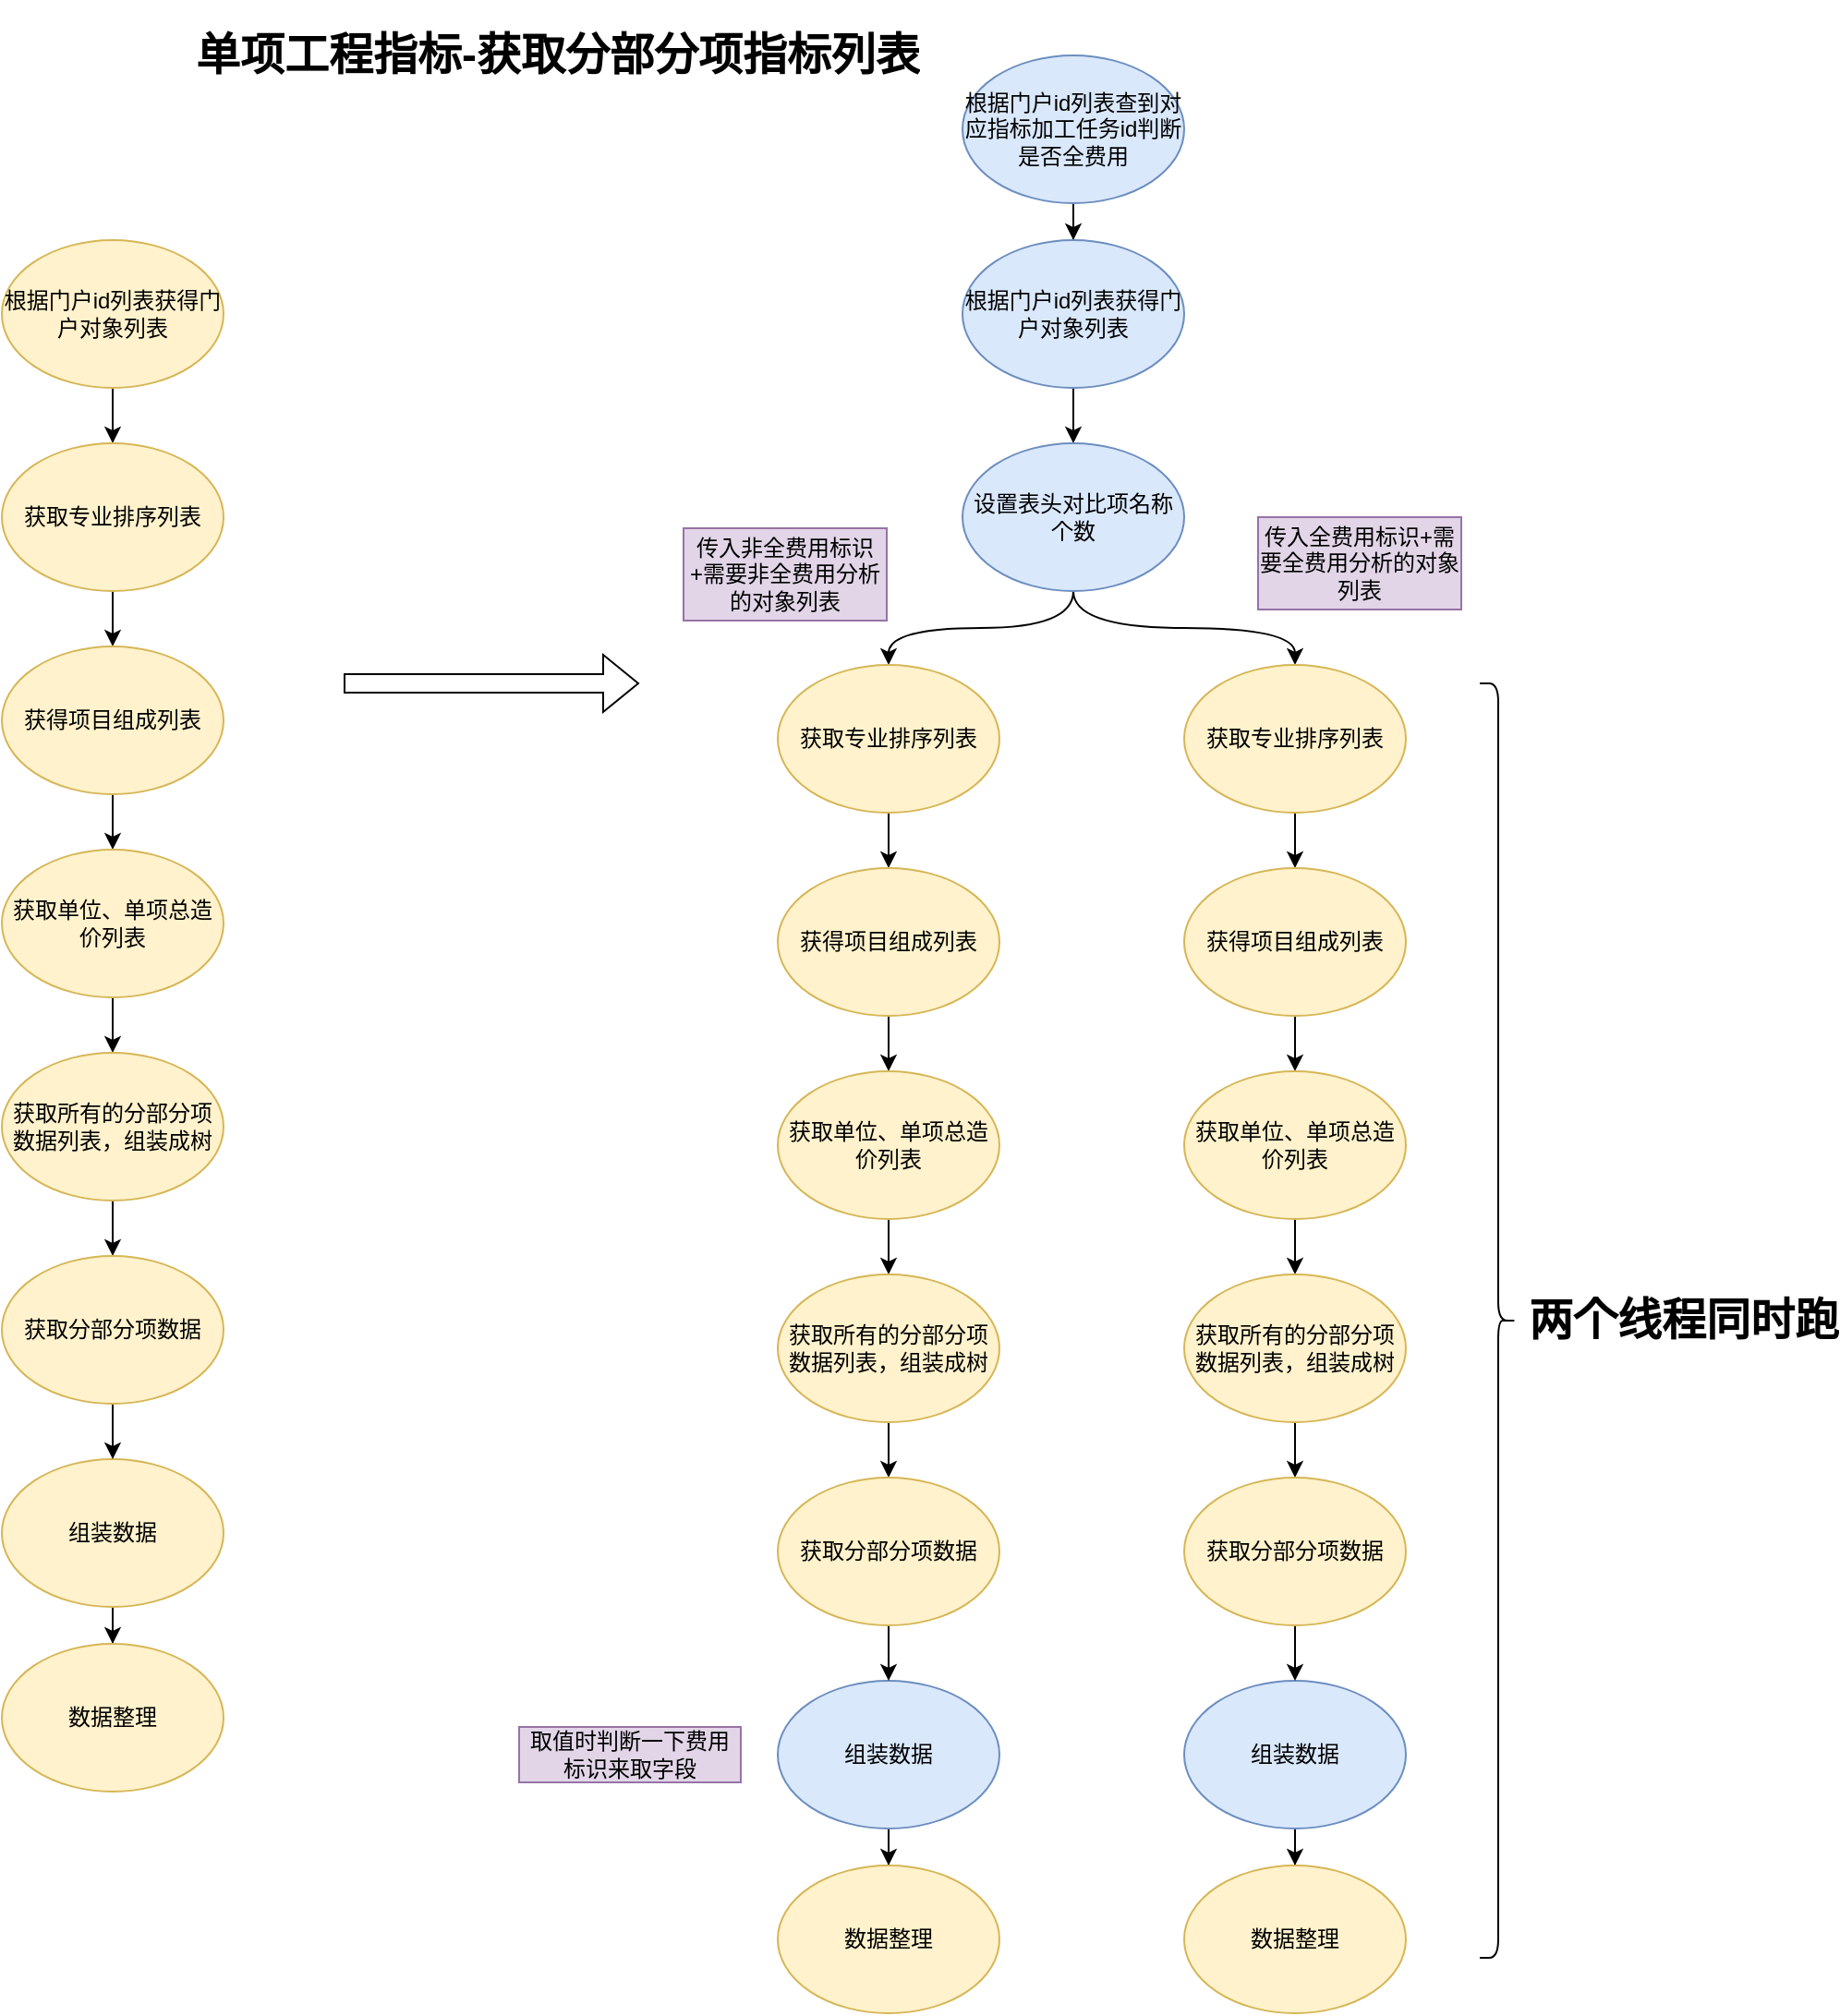 <mxfile version="21.7.2" type="github">
  <diagram name="第 1 页" id="16k-655BHXCyNk4jlRoW">
    <mxGraphModel dx="1341" dy="899" grid="1" gridSize="10" guides="1" tooltips="1" connect="1" arrows="1" fold="1" page="1" pageScale="1" pageWidth="1169" pageHeight="827" math="0" shadow="0">
      <root>
        <mxCell id="0" />
        <mxCell id="1" parent="0" />
        <mxCell id="pYzcb3ZcTiJwCkD9ZzHo-3" style="edgeStyle=orthogonalEdgeStyle;rounded=0;orthogonalLoop=1;jettySize=auto;html=1;entryX=0.5;entryY=0;entryDx=0;entryDy=0;" edge="1" parent="1" source="nwjvndp7hKTSoQDyt6dj-1" target="nwjvndp7hKTSoQDyt6dj-5">
          <mxGeometry relative="1" as="geometry" />
        </mxCell>
        <mxCell id="nwjvndp7hKTSoQDyt6dj-1" value="根据门户id列表获得门户对象列表" style="ellipse;whiteSpace=wrap;html=1;rounded=1;fillColor=#fff2cc;strokeColor=#d6b656;" parent="1" vertex="1">
          <mxGeometry x="240" y="130" width="120" height="80" as="geometry" />
        </mxCell>
        <mxCell id="SwWsapXYVksgjuBfi8HX-3" style="edgeStyle=orthogonalEdgeStyle;rounded=1;orthogonalLoop=1;jettySize=auto;html=1;entryX=0.5;entryY=0;entryDx=0;entryDy=0;" parent="1" source="nwjvndp7hKTSoQDyt6dj-5" target="SwWsapXYVksgjuBfi8HX-6" edge="1">
          <mxGeometry relative="1" as="geometry">
            <mxPoint x="300" y="380" as="targetPoint" />
          </mxGeometry>
        </mxCell>
        <mxCell id="nwjvndp7hKTSoQDyt6dj-5" value="获取专业排序列表" style="ellipse;whiteSpace=wrap;html=1;rounded=1;fillColor=#fff2cc;strokeColor=#d6b656;" parent="1" vertex="1">
          <mxGeometry x="240" y="240" width="120" height="80" as="geometry" />
        </mxCell>
        <mxCell id="SwWsapXYVksgjuBfi8HX-10" style="edgeStyle=orthogonalEdgeStyle;rounded=0;orthogonalLoop=1;jettySize=auto;html=1;" parent="1" source="SwWsapXYVksgjuBfi8HX-6" target="SwWsapXYVksgjuBfi8HX-8" edge="1">
          <mxGeometry relative="1" as="geometry" />
        </mxCell>
        <mxCell id="SwWsapXYVksgjuBfi8HX-6" value="获得项目组成列表" style="ellipse;whiteSpace=wrap;html=1;rounded=1;fillColor=#fff2cc;strokeColor=#d6b656;" parent="1" vertex="1">
          <mxGeometry x="240" y="350" width="120" height="80" as="geometry" />
        </mxCell>
        <mxCell id="SwWsapXYVksgjuBfi8HX-11" style="edgeStyle=orthogonalEdgeStyle;rounded=0;orthogonalLoop=1;jettySize=auto;html=1;entryX=0.5;entryY=0;entryDx=0;entryDy=0;" parent="1" source="SwWsapXYVksgjuBfi8HX-8" target="SwWsapXYVksgjuBfi8HX-12" edge="1">
          <mxGeometry relative="1" as="geometry">
            <mxPoint x="300" y="570" as="targetPoint" />
          </mxGeometry>
        </mxCell>
        <mxCell id="SwWsapXYVksgjuBfi8HX-8" value="获取单位、单项总造价列表" style="ellipse;whiteSpace=wrap;html=1;rounded=1;fillColor=#fff2cc;strokeColor=#d6b656;" parent="1" vertex="1">
          <mxGeometry x="240" y="460" width="120" height="80" as="geometry" />
        </mxCell>
        <mxCell id="pYzcb3ZcTiJwCkD9ZzHo-5" style="edgeStyle=orthogonalEdgeStyle;rounded=0;orthogonalLoop=1;jettySize=auto;html=1;entryX=0.5;entryY=0;entryDx=0;entryDy=0;" edge="1" parent="1" source="SwWsapXYVksgjuBfi8HX-12" target="pYzcb3ZcTiJwCkD9ZzHo-4">
          <mxGeometry relative="1" as="geometry" />
        </mxCell>
        <mxCell id="SwWsapXYVksgjuBfi8HX-12" value="获取所有的分部分项数据列表，组装成树" style="ellipse;whiteSpace=wrap;html=1;rounded=1;fillColor=#fff2cc;strokeColor=#d6b656;" parent="1" vertex="1">
          <mxGeometry x="240" y="570" width="120" height="80" as="geometry" />
        </mxCell>
        <mxCell id="SwWsapXYVksgjuBfi8HX-15" style="edgeStyle=orthogonalEdgeStyle;rounded=0;orthogonalLoop=1;jettySize=auto;html=1;entryX=0.5;entryY=0;entryDx=0;entryDy=0;" parent="1" source="SwWsapXYVksgjuBfi8HX-14" target="SwWsapXYVksgjuBfi8HX-16" edge="1">
          <mxGeometry relative="1" as="geometry">
            <mxPoint x="300" y="890" as="targetPoint" />
          </mxGeometry>
        </mxCell>
        <mxCell id="SwWsapXYVksgjuBfi8HX-14" value="组装数据" style="ellipse;whiteSpace=wrap;html=1;rounded=1;fillColor=#fff2cc;strokeColor=#d6b656;" parent="1" vertex="1">
          <mxGeometry x="240" y="790" width="120" height="80" as="geometry" />
        </mxCell>
        <mxCell id="SwWsapXYVksgjuBfi8HX-16" value="数据整理" style="ellipse;whiteSpace=wrap;html=1;rounded=1;fillColor=#fff2cc;strokeColor=#d6b656;" parent="1" vertex="1">
          <mxGeometry x="240" y="890" width="120" height="80" as="geometry" />
        </mxCell>
        <mxCell id="SwWsapXYVksgjuBfi8HX-17" value="" style="shape=flexArrow;endArrow=classic;html=1;rounded=0;" parent="1" edge="1">
          <mxGeometry width="50" height="50" relative="1" as="geometry">
            <mxPoint x="425" y="370" as="sourcePoint" />
            <mxPoint x="585" y="370" as="targetPoint" />
          </mxGeometry>
        </mxCell>
        <mxCell id="SwWsapXYVksgjuBfi8HX-26" style="edgeStyle=orthogonalEdgeStyle;rounded=0;orthogonalLoop=1;jettySize=auto;html=1;entryX=0.5;entryY=0;entryDx=0;entryDy=0;" parent="1" source="SwWsapXYVksgjuBfi8HX-19" target="SwWsapXYVksgjuBfi8HX-23" edge="1">
          <mxGeometry relative="1" as="geometry" />
        </mxCell>
        <mxCell id="SwWsapXYVksgjuBfi8HX-19" value="根据门户id列表查到对应指标加工任务id判断是否全费用" style="ellipse;whiteSpace=wrap;html=1;rounded=1;fillColor=#dae8fc;strokeColor=#6c8ebf;" parent="1" vertex="1">
          <mxGeometry x="760" y="30" width="120" height="80" as="geometry" />
        </mxCell>
        <mxCell id="SwWsapXYVksgjuBfi8HX-22" style="edgeStyle=orthogonalEdgeStyle;rounded=1;orthogonalLoop=1;jettySize=auto;html=1;entryX=0.5;entryY=0;entryDx=0;entryDy=0;" parent="1" source="SwWsapXYVksgjuBfi8HX-23" target="SwWsapXYVksgjuBfi8HX-25" edge="1">
          <mxGeometry relative="1" as="geometry">
            <mxPoint x="820" y="270" as="targetPoint" />
          </mxGeometry>
        </mxCell>
        <mxCell id="SwWsapXYVksgjuBfi8HX-23" value="根据门户id列表获得门户对象列表" style="ellipse;whiteSpace=wrap;html=1;rounded=1;fillColor=#dae8fc;strokeColor=#6c8ebf;" parent="1" vertex="1">
          <mxGeometry x="760" y="130" width="120" height="80" as="geometry" />
        </mxCell>
        <mxCell id="SwWsapXYVksgjuBfi8HX-50" style="edgeStyle=orthogonalEdgeStyle;orthogonalLoop=1;jettySize=auto;html=1;entryX=0.5;entryY=0;entryDx=0;entryDy=0;curved=1;" parent="1" source="SwWsapXYVksgjuBfi8HX-25" target="pYzcb3ZcTiJwCkD9ZzHo-21" edge="1">
          <mxGeometry relative="1" as="geometry">
            <mxPoint x="710" y="360.0" as="targetPoint" />
          </mxGeometry>
        </mxCell>
        <mxCell id="SwWsapXYVksgjuBfi8HX-51" style="edgeStyle=orthogonalEdgeStyle;orthogonalLoop=1;jettySize=auto;html=1;entryX=0.5;entryY=0;entryDx=0;entryDy=0;curved=1;" parent="1" source="SwWsapXYVksgjuBfi8HX-25" target="pYzcb3ZcTiJwCkD9ZzHo-34" edge="1">
          <mxGeometry relative="1" as="geometry">
            <mxPoint x="940" y="360.0" as="targetPoint" />
          </mxGeometry>
        </mxCell>
        <mxCell id="SwWsapXYVksgjuBfi8HX-25" value="设置表头对比项名称个数" style="ellipse;whiteSpace=wrap;html=1;rounded=1;fillColor=#dae8fc;strokeColor=#6c8ebf;" parent="1" vertex="1">
          <mxGeometry x="760" y="240" width="120" height="80" as="geometry" />
        </mxCell>
        <mxCell id="SwWsapXYVksgjuBfi8HX-52" value="" style="shape=curlyBracket;whiteSpace=wrap;html=1;rounded=1;flipH=1;labelPosition=right;verticalLabelPosition=middle;align=left;verticalAlign=middle;" parent="1" vertex="1">
          <mxGeometry x="1040" y="370" width="20" height="690" as="geometry" />
        </mxCell>
        <mxCell id="SwWsapXYVksgjuBfi8HX-53" value="两个线程同时跑" style="text;strokeColor=none;fillColor=none;html=1;fontSize=24;fontStyle=1;verticalAlign=middle;align=center;" parent="1" vertex="1">
          <mxGeometry x="1100" y="695" width="100" height="40" as="geometry" />
        </mxCell>
        <mxCell id="SwWsapXYVksgjuBfi8HX-55" value="传入非全费用标识+需要非全费用分析的对象列表" style="rounded=0;whiteSpace=wrap;html=1;fillColor=#e1d5e7;strokeColor=#9673a6;" parent="1" vertex="1">
          <mxGeometry x="609" y="286" width="110" height="50" as="geometry" />
        </mxCell>
        <mxCell id="SwWsapXYVksgjuBfi8HX-56" value="传入全费用标识+需要全费用分析的对象列表" style="rounded=0;whiteSpace=wrap;html=1;fillColor=#e1d5e7;strokeColor=#9673a6;" parent="1" vertex="1">
          <mxGeometry x="920" y="280" width="110" height="50" as="geometry" />
        </mxCell>
        <mxCell id="SwWsapXYVksgjuBfi8HX-58" value="取值时判断一下费用标识来取字段" style="rounded=0;whiteSpace=wrap;html=1;fillColor=#e1d5e7;strokeColor=#9673a6;" parent="1" vertex="1">
          <mxGeometry x="520" y="935" width="120" height="30" as="geometry" />
        </mxCell>
        <mxCell id="pYzcb3ZcTiJwCkD9ZzHo-2" value="&lt;h1&gt;单项工程指标-获取分部分项指标列表&lt;/h1&gt;" style="text;html=1;strokeColor=none;fillColor=none;spacing=5;spacingTop=-20;whiteSpace=wrap;overflow=hidden;rounded=0;" vertex="1" parent="1">
          <mxGeometry x="340" y="10" width="420" height="110" as="geometry" />
        </mxCell>
        <mxCell id="pYzcb3ZcTiJwCkD9ZzHo-6" style="edgeStyle=orthogonalEdgeStyle;rounded=0;orthogonalLoop=1;jettySize=auto;html=1;entryX=0.5;entryY=0;entryDx=0;entryDy=0;" edge="1" parent="1" source="pYzcb3ZcTiJwCkD9ZzHo-4" target="SwWsapXYVksgjuBfi8HX-14">
          <mxGeometry relative="1" as="geometry" />
        </mxCell>
        <mxCell id="pYzcb3ZcTiJwCkD9ZzHo-4" value="获取分部分项数据" style="ellipse;whiteSpace=wrap;html=1;rounded=1;fillColor=#fff2cc;strokeColor=#d6b656;" vertex="1" parent="1">
          <mxGeometry x="240" y="680" width="120" height="80" as="geometry" />
        </mxCell>
        <mxCell id="pYzcb3ZcTiJwCkD9ZzHo-20" style="edgeStyle=orthogonalEdgeStyle;rounded=1;orthogonalLoop=1;jettySize=auto;html=1;entryX=0.5;entryY=0;entryDx=0;entryDy=0;" edge="1" parent="1" source="pYzcb3ZcTiJwCkD9ZzHo-21" target="pYzcb3ZcTiJwCkD9ZzHo-23">
          <mxGeometry relative="1" as="geometry">
            <mxPoint x="720" y="500" as="targetPoint" />
          </mxGeometry>
        </mxCell>
        <mxCell id="pYzcb3ZcTiJwCkD9ZzHo-21" value="获取专业排序列表" style="ellipse;whiteSpace=wrap;html=1;rounded=1;fillColor=#fff2cc;strokeColor=#d6b656;" vertex="1" parent="1">
          <mxGeometry x="660" y="360" width="120" height="80" as="geometry" />
        </mxCell>
        <mxCell id="pYzcb3ZcTiJwCkD9ZzHo-22" style="edgeStyle=orthogonalEdgeStyle;rounded=0;orthogonalLoop=1;jettySize=auto;html=1;" edge="1" parent="1" source="pYzcb3ZcTiJwCkD9ZzHo-23" target="pYzcb3ZcTiJwCkD9ZzHo-25">
          <mxGeometry relative="1" as="geometry" />
        </mxCell>
        <mxCell id="pYzcb3ZcTiJwCkD9ZzHo-23" value="获得项目组成列表" style="ellipse;whiteSpace=wrap;html=1;rounded=1;fillColor=#fff2cc;strokeColor=#d6b656;" vertex="1" parent="1">
          <mxGeometry x="660" y="470" width="120" height="80" as="geometry" />
        </mxCell>
        <mxCell id="pYzcb3ZcTiJwCkD9ZzHo-24" style="edgeStyle=orthogonalEdgeStyle;rounded=0;orthogonalLoop=1;jettySize=auto;html=1;entryX=0.5;entryY=0;entryDx=0;entryDy=0;" edge="1" parent="1" source="pYzcb3ZcTiJwCkD9ZzHo-25" target="pYzcb3ZcTiJwCkD9ZzHo-27">
          <mxGeometry relative="1" as="geometry">
            <mxPoint x="720" y="690" as="targetPoint" />
          </mxGeometry>
        </mxCell>
        <mxCell id="pYzcb3ZcTiJwCkD9ZzHo-25" value="获取单位、单项总造价列表" style="ellipse;whiteSpace=wrap;html=1;rounded=1;fillColor=#fff2cc;strokeColor=#d6b656;" vertex="1" parent="1">
          <mxGeometry x="660" y="580" width="120" height="80" as="geometry" />
        </mxCell>
        <mxCell id="pYzcb3ZcTiJwCkD9ZzHo-26" style="edgeStyle=orthogonalEdgeStyle;rounded=0;orthogonalLoop=1;jettySize=auto;html=1;entryX=0.5;entryY=0;entryDx=0;entryDy=0;" edge="1" parent="1" source="pYzcb3ZcTiJwCkD9ZzHo-27" target="pYzcb3ZcTiJwCkD9ZzHo-32">
          <mxGeometry relative="1" as="geometry" />
        </mxCell>
        <mxCell id="pYzcb3ZcTiJwCkD9ZzHo-27" value="获取所有的分部分项数据列表，组装成树" style="ellipse;whiteSpace=wrap;html=1;rounded=1;fillColor=#fff2cc;strokeColor=#d6b656;" vertex="1" parent="1">
          <mxGeometry x="660" y="690" width="120" height="80" as="geometry" />
        </mxCell>
        <mxCell id="pYzcb3ZcTiJwCkD9ZzHo-28" style="edgeStyle=orthogonalEdgeStyle;rounded=0;orthogonalLoop=1;jettySize=auto;html=1;entryX=0.5;entryY=0;entryDx=0;entryDy=0;" edge="1" parent="1" source="pYzcb3ZcTiJwCkD9ZzHo-29" target="pYzcb3ZcTiJwCkD9ZzHo-30">
          <mxGeometry relative="1" as="geometry">
            <mxPoint x="720" y="1010" as="targetPoint" />
          </mxGeometry>
        </mxCell>
        <mxCell id="pYzcb3ZcTiJwCkD9ZzHo-29" value="组装数据" style="ellipse;whiteSpace=wrap;html=1;rounded=1;fillColor=#dae8fc;strokeColor=#6c8ebf;" vertex="1" parent="1">
          <mxGeometry x="660" y="910" width="120" height="80" as="geometry" />
        </mxCell>
        <mxCell id="pYzcb3ZcTiJwCkD9ZzHo-30" value="数据整理" style="ellipse;whiteSpace=wrap;html=1;rounded=1;fillColor=#fff2cc;strokeColor=#d6b656;" vertex="1" parent="1">
          <mxGeometry x="660" y="1010" width="120" height="80" as="geometry" />
        </mxCell>
        <mxCell id="pYzcb3ZcTiJwCkD9ZzHo-31" style="edgeStyle=orthogonalEdgeStyle;rounded=0;orthogonalLoop=1;jettySize=auto;html=1;entryX=0.5;entryY=0;entryDx=0;entryDy=0;" edge="1" parent="1" source="pYzcb3ZcTiJwCkD9ZzHo-32" target="pYzcb3ZcTiJwCkD9ZzHo-29">
          <mxGeometry relative="1" as="geometry" />
        </mxCell>
        <mxCell id="pYzcb3ZcTiJwCkD9ZzHo-32" value="获取分部分项数据" style="ellipse;whiteSpace=wrap;html=1;rounded=1;fillColor=#fff2cc;strokeColor=#d6b656;" vertex="1" parent="1">
          <mxGeometry x="660" y="800" width="120" height="80" as="geometry" />
        </mxCell>
        <mxCell id="pYzcb3ZcTiJwCkD9ZzHo-33" style="edgeStyle=orthogonalEdgeStyle;rounded=1;orthogonalLoop=1;jettySize=auto;html=1;entryX=0.5;entryY=0;entryDx=0;entryDy=0;" edge="1" parent="1" source="pYzcb3ZcTiJwCkD9ZzHo-34" target="pYzcb3ZcTiJwCkD9ZzHo-36">
          <mxGeometry relative="1" as="geometry">
            <mxPoint x="940" y="500" as="targetPoint" />
          </mxGeometry>
        </mxCell>
        <mxCell id="pYzcb3ZcTiJwCkD9ZzHo-34" value="获取专业排序列表" style="ellipse;whiteSpace=wrap;html=1;rounded=1;fillColor=#fff2cc;strokeColor=#d6b656;" vertex="1" parent="1">
          <mxGeometry x="880" y="360" width="120" height="80" as="geometry" />
        </mxCell>
        <mxCell id="pYzcb3ZcTiJwCkD9ZzHo-35" style="edgeStyle=orthogonalEdgeStyle;rounded=0;orthogonalLoop=1;jettySize=auto;html=1;" edge="1" parent="1" source="pYzcb3ZcTiJwCkD9ZzHo-36" target="pYzcb3ZcTiJwCkD9ZzHo-38">
          <mxGeometry relative="1" as="geometry" />
        </mxCell>
        <mxCell id="pYzcb3ZcTiJwCkD9ZzHo-36" value="获得项目组成列表" style="ellipse;whiteSpace=wrap;html=1;rounded=1;fillColor=#fff2cc;strokeColor=#d6b656;" vertex="1" parent="1">
          <mxGeometry x="880" y="470" width="120" height="80" as="geometry" />
        </mxCell>
        <mxCell id="pYzcb3ZcTiJwCkD9ZzHo-37" style="edgeStyle=orthogonalEdgeStyle;rounded=0;orthogonalLoop=1;jettySize=auto;html=1;entryX=0.5;entryY=0;entryDx=0;entryDy=0;" edge="1" parent="1" source="pYzcb3ZcTiJwCkD9ZzHo-38" target="pYzcb3ZcTiJwCkD9ZzHo-40">
          <mxGeometry relative="1" as="geometry">
            <mxPoint x="940" y="690" as="targetPoint" />
          </mxGeometry>
        </mxCell>
        <mxCell id="pYzcb3ZcTiJwCkD9ZzHo-38" value="获取单位、单项总造价列表" style="ellipse;whiteSpace=wrap;html=1;rounded=1;fillColor=#fff2cc;strokeColor=#d6b656;" vertex="1" parent="1">
          <mxGeometry x="880" y="580" width="120" height="80" as="geometry" />
        </mxCell>
        <mxCell id="pYzcb3ZcTiJwCkD9ZzHo-39" style="edgeStyle=orthogonalEdgeStyle;rounded=0;orthogonalLoop=1;jettySize=auto;html=1;entryX=0.5;entryY=0;entryDx=0;entryDy=0;" edge="1" parent="1" source="pYzcb3ZcTiJwCkD9ZzHo-40" target="pYzcb3ZcTiJwCkD9ZzHo-45">
          <mxGeometry relative="1" as="geometry" />
        </mxCell>
        <mxCell id="pYzcb3ZcTiJwCkD9ZzHo-40" value="获取所有的分部分项数据列表，组装成树" style="ellipse;whiteSpace=wrap;html=1;rounded=1;fillColor=#fff2cc;strokeColor=#d6b656;" vertex="1" parent="1">
          <mxGeometry x="880" y="690" width="120" height="80" as="geometry" />
        </mxCell>
        <mxCell id="pYzcb3ZcTiJwCkD9ZzHo-41" style="edgeStyle=orthogonalEdgeStyle;rounded=0;orthogonalLoop=1;jettySize=auto;html=1;entryX=0.5;entryY=0;entryDx=0;entryDy=0;" edge="1" parent="1" source="pYzcb3ZcTiJwCkD9ZzHo-42" target="pYzcb3ZcTiJwCkD9ZzHo-43">
          <mxGeometry relative="1" as="geometry">
            <mxPoint x="940" y="1010" as="targetPoint" />
          </mxGeometry>
        </mxCell>
        <mxCell id="pYzcb3ZcTiJwCkD9ZzHo-42" value="组装数据" style="ellipse;whiteSpace=wrap;html=1;rounded=1;fillColor=#dae8fc;strokeColor=#6c8ebf;" vertex="1" parent="1">
          <mxGeometry x="880" y="910" width="120" height="80" as="geometry" />
        </mxCell>
        <mxCell id="pYzcb3ZcTiJwCkD9ZzHo-43" value="数据整理" style="ellipse;whiteSpace=wrap;html=1;rounded=1;fillColor=#fff2cc;strokeColor=#d6b656;" vertex="1" parent="1">
          <mxGeometry x="880" y="1010" width="120" height="80" as="geometry" />
        </mxCell>
        <mxCell id="pYzcb3ZcTiJwCkD9ZzHo-44" style="edgeStyle=orthogonalEdgeStyle;rounded=0;orthogonalLoop=1;jettySize=auto;html=1;entryX=0.5;entryY=0;entryDx=0;entryDy=0;" edge="1" parent="1" source="pYzcb3ZcTiJwCkD9ZzHo-45" target="pYzcb3ZcTiJwCkD9ZzHo-42">
          <mxGeometry relative="1" as="geometry" />
        </mxCell>
        <mxCell id="pYzcb3ZcTiJwCkD9ZzHo-45" value="获取分部分项数据" style="ellipse;whiteSpace=wrap;html=1;rounded=1;fillColor=#fff2cc;strokeColor=#d6b656;" vertex="1" parent="1">
          <mxGeometry x="880" y="800" width="120" height="80" as="geometry" />
        </mxCell>
      </root>
    </mxGraphModel>
  </diagram>
</mxfile>
